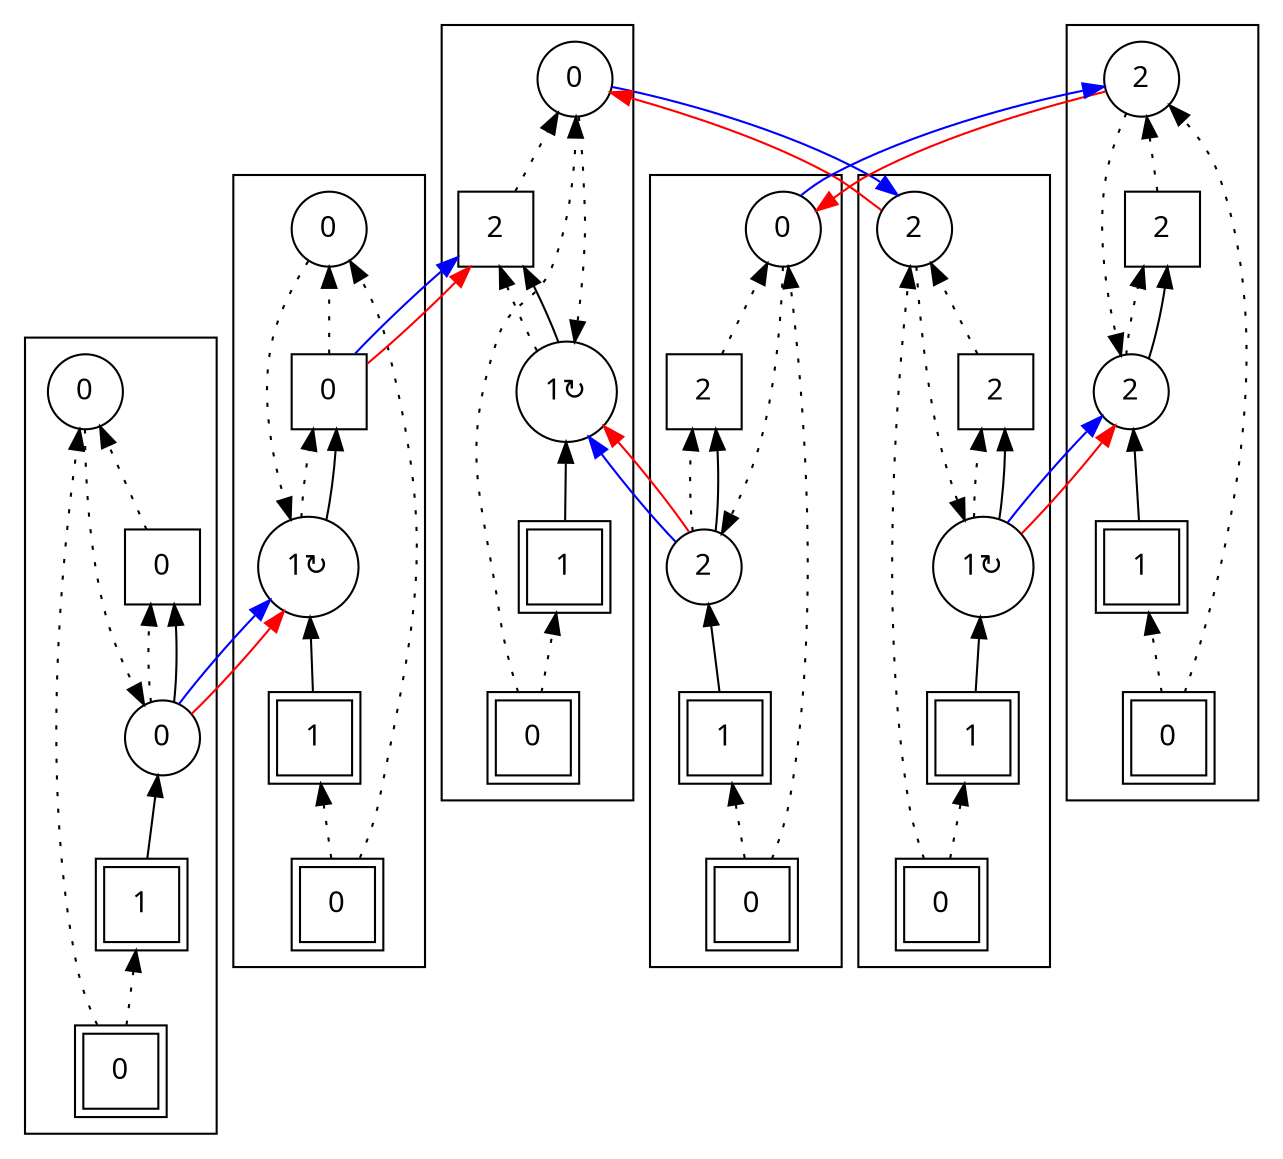 digraph G {
rankdir = BT;
subgraph cluster_Player1X1XGround0X1XSausage00X1XSausage10X1XIsland0X1X {
Node [ fontname="Apple Symbols"];
Player1X1XGround0X1XSausage00X1XSausage10X1XIsland0X1X_Player[ label ="1"  shape=square peripheries=2 ];
Player1X1XGround0X1XSausage00X1XSausage10X1XIsland0X1X_Ground[ label ="0"  shape=square peripheries=2 ];
Player1X1XGround0X1XSausage00X1XSausage10X1XIsland0X1X_Sausage0[ label ="0"  shape=circle ];
Player1X1XGround0X1XSausage00X1XSausage10X1XIsland0X1X_Sausage1[ label ="0"  shape=circle ];
Player1X1XGround0X1XSausage00X1XSausage10X1XIsland0X1X_Island[ label ="0"  shape=square ];
	"Player1X1XGround0X1XSausage00X1XSausage10X1XIsland0X1X_Ground" -> "Player1X1XGround0X1XSausage00X1XSausage10X1XIsland0X1X_Player" [style=dotted];
	"Player1X1XGround0X1XSausage00X1XSausage10X1XIsland0X1X_Player" -> "Player1X1XGround0X1XSausage00X1XSausage10X1XIsland0X1X_Sausage0";
	"Player1X1XGround0X1XSausage00X1XSausage10X1XIsland0X1X_Sausage1" -> "Player1X1XGround0X1XSausage00X1XSausage10X1XIsland0X1X_Sausage0" [style=dotted];
	"Player1X1XGround0X1XSausage00X1XSausage10X1XIsland0X1X_Sausage0" -> "Player1X1XGround0X1XSausage00X1XSausage10X1XIsland0X1X_Island" [style=dotted];
	"Player1X1XGround0X1XSausage00X1XSausage10X1XIsland0X1X_Sausage0" -> "Player1X1XGround0X1XSausage00X1XSausage10X1XIsland0X1X_Island";
	"Player1X1XGround0X1XSausage00X1XSausage10X1XIsland0X1X_Ground" -> "Player1X1XGround0X1XSausage00X1XSausage10X1XIsland0X1X_Sausage1" [style=dotted];
	"Player1X1XGround0X1XSausage00X1XSausage10X1XIsland0X1X_Island" -> "Player1X1XGround0X1XSausage00X1XSausage10X1XIsland0X1X_Sausage1" [style=dotted];
}
subgraph cluster_Player1X1XGround0X1XSausage01X2XSausage10X1XIsland0X1X {
Node [ fontname="Apple Symbols"];
Player1X1XGround0X1XSausage01X2XSausage10X1XIsland0X1X_Player[ label ="1"  shape=square peripheries=2 ];
Player1X1XGround0X1XSausage01X2XSausage10X1XIsland0X1X_Ground[ label ="0"  shape=square peripheries=2 ];
Player1X1XGround0X1XSausage01X2XSausage10X1XIsland0X1X_Sausage0[ label ="1&#8635;"  shape=circle ];
Player1X1XGround0X1XSausage01X2XSausage10X1XIsland0X1X_Sausage1[ label ="0"  shape=circle ];
Player1X1XGround0X1XSausage01X2XSausage10X1XIsland0X1X_Island[ label ="0"  shape=square ];
	"Player1X1XGround0X1XSausage01X2XSausage10X1XIsland0X1X_Ground" -> "Player1X1XGround0X1XSausage01X2XSausage10X1XIsland0X1X_Player" [style=dotted];
	"Player1X1XGround0X1XSausage01X2XSausage10X1XIsland0X1X_Player" -> "Player1X1XGround0X1XSausage01X2XSausage10X1XIsland0X1X_Sausage0";
	"Player1X1XGround0X1XSausage01X2XSausage10X1XIsland0X1X_Sausage1" -> "Player1X1XGround0X1XSausage01X2XSausage10X1XIsland0X1X_Sausage0" [style=dotted];
	"Player1X1XGround0X1XSausage01X2XSausage10X1XIsland0X1X_Sausage0" -> "Player1X1XGround0X1XSausage01X2XSausage10X1XIsland0X1X_Island" [style=dotted];
	"Player1X1XGround0X1XSausage01X2XSausage10X1XIsland0X1X_Sausage0" -> "Player1X1XGround0X1XSausage01X2XSausage10X1XIsland0X1X_Island";
	"Player1X1XGround0X1XSausage01X2XSausage10X1XIsland0X1X_Ground" -> "Player1X1XGround0X1XSausage01X2XSausage10X1XIsland0X1X_Sausage1" [style=dotted];
	"Player1X1XGround0X1XSausage01X2XSausage10X1XIsland0X1X_Island" -> "Player1X1XGround0X1XSausage01X2XSausage10X1XIsland0X1X_Sausage1" [style=dotted];
}
subgraph cluster_Player1X1XGround0X1XSausage01X2XSausage10X1XIsland2X1X {
Node [ fontname="Apple Symbols"];
Player1X1XGround0X1XSausage01X2XSausage10X1XIsland2X1X_Player[ label ="1"  shape=square peripheries=2 ];
Player1X1XGround0X1XSausage01X2XSausage10X1XIsland2X1X_Ground[ label ="0"  shape=square peripheries=2 ];
Player1X1XGround0X1XSausage01X2XSausage10X1XIsland2X1X_Sausage0[ label ="1&#8635;"  shape=circle ];
Player1X1XGround0X1XSausage01X2XSausage10X1XIsland2X1X_Sausage1[ label ="0"  shape=circle ];
Player1X1XGround0X1XSausage01X2XSausage10X1XIsland2X1X_Island[ label ="2"  shape=square ];
	"Player1X1XGround0X1XSausage01X2XSausage10X1XIsland2X1X_Ground" -> "Player1X1XGround0X1XSausage01X2XSausage10X1XIsland2X1X_Player" [style=dotted];
	"Player1X1XGround0X1XSausage01X2XSausage10X1XIsland2X1X_Player" -> "Player1X1XGround0X1XSausage01X2XSausage10X1XIsland2X1X_Sausage0";
	"Player1X1XGround0X1XSausage01X2XSausage10X1XIsland2X1X_Sausage1" -> "Player1X1XGround0X1XSausage01X2XSausage10X1XIsland2X1X_Sausage0" [style=dotted];
	"Player1X1XGround0X1XSausage01X2XSausage10X1XIsland2X1X_Sausage0" -> "Player1X1XGround0X1XSausage01X2XSausage10X1XIsland2X1X_Island" [style=dotted];
	"Player1X1XGround0X1XSausage01X2XSausage10X1XIsland2X1X_Sausage0" -> "Player1X1XGround0X1XSausage01X2XSausage10X1XIsland2X1X_Island";
	"Player1X1XGround0X1XSausage01X2XSausage10X1XIsland2X1X_Ground" -> "Player1X1XGround0X1XSausage01X2XSausage10X1XIsland2X1X_Sausage1" [style=dotted];
	"Player1X1XGround0X1XSausage01X2XSausage10X1XIsland2X1X_Island" -> "Player1X1XGround0X1XSausage01X2XSausage10X1XIsland2X1X_Sausage1" [style=dotted];
}
subgraph cluster_Player1X1XGround0X1XSausage01X2XSausage12X1XIsland2X1X {
Node [ fontname="Apple Symbols"];
Player1X1XGround0X1XSausage01X2XSausage12X1XIsland2X1X_Player[ label ="1"  shape=square peripheries=2 ];
Player1X1XGround0X1XSausage01X2XSausage12X1XIsland2X1X_Ground[ label ="0"  shape=square peripheries=2 ];
Player1X1XGround0X1XSausage01X2XSausage12X1XIsland2X1X_Sausage0[ label ="1&#8635;"  shape=circle ];
Player1X1XGround0X1XSausage01X2XSausage12X1XIsland2X1X_Sausage1[ label ="2"  shape=circle ];
Player1X1XGround0X1XSausage01X2XSausage12X1XIsland2X1X_Island[ label ="2"  shape=square ];
	"Player1X1XGround0X1XSausage01X2XSausage12X1XIsland2X1X_Ground" -> "Player1X1XGround0X1XSausage01X2XSausage12X1XIsland2X1X_Player" [style=dotted];
	"Player1X1XGround0X1XSausage01X2XSausage12X1XIsland2X1X_Player" -> "Player1X1XGround0X1XSausage01X2XSausage12X1XIsland2X1X_Sausage0";
	"Player1X1XGround0X1XSausage01X2XSausage12X1XIsland2X1X_Sausage1" -> "Player1X1XGround0X1XSausage01X2XSausage12X1XIsland2X1X_Sausage0" [style=dotted];
	"Player1X1XGround0X1XSausage01X2XSausage12X1XIsland2X1X_Sausage0" -> "Player1X1XGround0X1XSausage01X2XSausage12X1XIsland2X1X_Island" [style=dotted];
	"Player1X1XGround0X1XSausage01X2XSausage12X1XIsland2X1X_Sausage0" -> "Player1X1XGround0X1XSausage01X2XSausage12X1XIsland2X1X_Island";
	"Player1X1XGround0X1XSausage01X2XSausage12X1XIsland2X1X_Ground" -> "Player1X1XGround0X1XSausage01X2XSausage12X1XIsland2X1X_Sausage1" [style=dotted];
	"Player1X1XGround0X1XSausage01X2XSausage12X1XIsland2X1X_Island" -> "Player1X1XGround0X1XSausage01X2XSausage12X1XIsland2X1X_Sausage1" [style=dotted];
}
subgraph cluster_Player1X1XGround0X1XSausage02X1XSausage12X1XIsland2X1X {
Node [ fontname="Apple Symbols"];
Player1X1XGround0X1XSausage02X1XSausage12X1XIsland2X1X_Player[ label ="1"  shape=square peripheries=2 ];
Player1X1XGround0X1XSausage02X1XSausage12X1XIsland2X1X_Ground[ label ="0"  shape=square peripheries=2 ];
Player1X1XGround0X1XSausage02X1XSausage12X1XIsland2X1X_Sausage0[ label ="2"  shape=circle ];
Player1X1XGround0X1XSausage02X1XSausage12X1XIsland2X1X_Sausage1[ label ="2"  shape=circle ];
Player1X1XGround0X1XSausage02X1XSausage12X1XIsland2X1X_Island[ label ="2"  shape=square ];
	"Player1X1XGround0X1XSausage02X1XSausage12X1XIsland2X1X_Ground" -> "Player1X1XGround0X1XSausage02X1XSausage12X1XIsland2X1X_Player" [style=dotted];
	"Player1X1XGround0X1XSausage02X1XSausage12X1XIsland2X1X_Player" -> "Player1X1XGround0X1XSausage02X1XSausage12X1XIsland2X1X_Sausage0";
	"Player1X1XGround0X1XSausage02X1XSausage12X1XIsland2X1X_Sausage1" -> "Player1X1XGround0X1XSausage02X1XSausage12X1XIsland2X1X_Sausage0" [style=dotted];
	"Player1X1XGround0X1XSausage02X1XSausage12X1XIsland2X1X_Sausage0" -> "Player1X1XGround0X1XSausage02X1XSausage12X1XIsland2X1X_Island" [style=dotted];
	"Player1X1XGround0X1XSausage02X1XSausage12X1XIsland2X1X_Sausage0" -> "Player1X1XGround0X1XSausage02X1XSausage12X1XIsland2X1X_Island";
	"Player1X1XGround0X1XSausage02X1XSausage12X1XIsland2X1X_Ground" -> "Player1X1XGround0X1XSausage02X1XSausage12X1XIsland2X1X_Sausage1" [style=dotted];
	"Player1X1XGround0X1XSausage02X1XSausage12X1XIsland2X1X_Island" -> "Player1X1XGround0X1XSausage02X1XSausage12X1XIsland2X1X_Sausage1" [style=dotted];
}
subgraph cluster_Player1X1XGround0X1XSausage02X1XSausage10X1XIsland2X1X {
Node [ fontname="Apple Symbols"];
Player1X1XGround0X1XSausage02X1XSausage10X1XIsland2X1X_Player[ label ="1"  shape=square peripheries=2 ];
Player1X1XGround0X1XSausage02X1XSausage10X1XIsland2X1X_Ground[ label ="0"  shape=square peripheries=2 ];
Player1X1XGround0X1XSausage02X1XSausage10X1XIsland2X1X_Sausage0[ label ="2"  shape=circle ];
Player1X1XGround0X1XSausage02X1XSausage10X1XIsland2X1X_Sausage1[ label ="0"  shape=circle ];
Player1X1XGround0X1XSausage02X1XSausage10X1XIsland2X1X_Island[ label ="2"  shape=square ];
	"Player1X1XGround0X1XSausage02X1XSausage10X1XIsland2X1X_Ground" -> "Player1X1XGround0X1XSausage02X1XSausage10X1XIsland2X1X_Player" [style=dotted];
	"Player1X1XGround0X1XSausage02X1XSausage10X1XIsland2X1X_Player" -> "Player1X1XGround0X1XSausage02X1XSausage10X1XIsland2X1X_Sausage0";
	"Player1X1XGround0X1XSausage02X1XSausage10X1XIsland2X1X_Sausage1" -> "Player1X1XGround0X1XSausage02X1XSausage10X1XIsland2X1X_Sausage0" [style=dotted];
	"Player1X1XGround0X1XSausage02X1XSausage10X1XIsland2X1X_Sausage0" -> "Player1X1XGround0X1XSausage02X1XSausage10X1XIsland2X1X_Island" [style=dotted];
	"Player1X1XGround0X1XSausage02X1XSausage10X1XIsland2X1X_Sausage0" -> "Player1X1XGround0X1XSausage02X1XSausage10X1XIsland2X1X_Island";
	"Player1X1XGround0X1XSausage02X1XSausage10X1XIsland2X1X_Ground" -> "Player1X1XGround0X1XSausage02X1XSausage10X1XIsland2X1X_Sausage1" [style=dotted];
	"Player1X1XGround0X1XSausage02X1XSausage10X1XIsland2X1X_Island" -> "Player1X1XGround0X1XSausage02X1XSausage10X1XIsland2X1X_Sausage1" [style=dotted];
}
	"Player1X1XGround0X1XSausage00X1XSausage10X1XIsland0X1X_Sausage0" -> "Player1X1XGround0X1XSausage01X2XSausage10X1XIsland0X1X_Sausage0" [ ltail = Player1X1XGround0X1XSausage00X1XSausage10X1XIsland0X1X_Sausage0 rtail = Player1X1XGround0X1XSausage01X2XSausage10X1XIsland0X1X_Sausage0 color=blue ];
	"Player1X1XGround0X1XSausage00X1XSausage10X1XIsland0X1X_Sausage0" -> "Player1X1XGround0X1XSausage01X2XSausage10X1XIsland0X1X_Sausage0" [ ltail = Player1X1XGround0X1XSausage00X1XSausage10X1XIsland0X1X_Sausage0 rtail = Player1X1XGround0X1XSausage01X2XSausage10X1XIsland0X1X_Sausage0 color=red ];
	"Player1X1XGround0X1XSausage01X2XSausage10X1XIsland0X1X_Island" -> "Player1X1XGround0X1XSausage01X2XSausage10X1XIsland2X1X_Island" [ ltail = Player1X1XGround0X1XSausage01X2XSausage10X1XIsland0X1X_Island rtail = Player1X1XGround0X1XSausage01X2XSausage10X1XIsland2X1X_Island color=blue ];
	"Player1X1XGround0X1XSausage01X2XSausage10X1XIsland0X1X_Island" -> "Player1X1XGround0X1XSausage01X2XSausage10X1XIsland2X1X_Island" [ ltail = Player1X1XGround0X1XSausage01X2XSausage10X1XIsland0X1X_Island rtail = Player1X1XGround0X1XSausage01X2XSausage10X1XIsland2X1X_Island color=red ];
	"Player1X1XGround0X1XSausage01X2XSausage10X1XIsland2X1X_Sausage1" -> "Player1X1XGround0X1XSausage01X2XSausage12X1XIsland2X1X_Sausage1" [ ltail = Player1X1XGround0X1XSausage01X2XSausage10X1XIsland2X1X_Sausage1 rtail = Player1X1XGround0X1XSausage01X2XSausage12X1XIsland2X1X_Sausage1 color=blue ];
	"Player1X1XGround0X1XSausage01X2XSausage12X1XIsland2X1X_Sausage0" -> "Player1X1XGround0X1XSausage02X1XSausage12X1XIsland2X1X_Sausage0" [ ltail = Player1X1XGround0X1XSausage01X2XSausage12X1XIsland2X1X_Sausage0 rtail = Player1X1XGround0X1XSausage02X1XSausage12X1XIsland2X1X_Sausage0 color=blue ];
	"Player1X1XGround0X1XSausage01X2XSausage12X1XIsland2X1X_Sausage0" -> "Player1X1XGround0X1XSausage02X1XSausage12X1XIsland2X1X_Sausage0" [ ltail = Player1X1XGround0X1XSausage01X2XSausage12X1XIsland2X1X_Sausage0 rtail = Player1X1XGround0X1XSausage02X1XSausage12X1XIsland2X1X_Sausage0 color=red ];
	"Player1X1XGround0X1XSausage01X2XSausage12X1XIsland2X1X_Sausage1" -> "Player1X1XGround0X1XSausage01X2XSausage10X1XIsland2X1X_Sausage1" [ ltail = Player1X1XGround0X1XSausage01X2XSausage12X1XIsland2X1X_Sausage1 rtail = Player1X1XGround0X1XSausage01X2XSausage10X1XIsland2X1X_Sausage1 color=red ];
	"Player1X1XGround0X1XSausage02X1XSausage12X1XIsland2X1X_Sausage1" -> "Player1X1XGround0X1XSausage02X1XSausage10X1XIsland2X1X_Sausage1" [ ltail = Player1X1XGround0X1XSausage02X1XSausage12X1XIsland2X1X_Sausage1 rtail = Player1X1XGround0X1XSausage02X1XSausage10X1XIsland2X1X_Sausage1 color=red ];
	"Player1X1XGround0X1XSausage02X1XSausage10X1XIsland2X1X_Sausage0" -> "Player1X1XGround0X1XSausage01X2XSausage10X1XIsland2X1X_Sausage0" [ ltail = Player1X1XGround0X1XSausage02X1XSausage10X1XIsland2X1X_Sausage0 rtail = Player1X1XGround0X1XSausage01X2XSausage10X1XIsland2X1X_Sausage0 color=blue ];
	"Player1X1XGround0X1XSausage02X1XSausage10X1XIsland2X1X_Sausage0" -> "Player1X1XGround0X1XSausage01X2XSausage10X1XIsland2X1X_Sausage0" [ ltail = Player1X1XGround0X1XSausage02X1XSausage10X1XIsland2X1X_Sausage0 rtail = Player1X1XGround0X1XSausage01X2XSausage10X1XIsland2X1X_Sausage0 color=red ];
	"Player1X1XGround0X1XSausage02X1XSausage10X1XIsland2X1X_Sausage1" -> "Player1X1XGround0X1XSausage02X1XSausage12X1XIsland2X1X_Sausage1" [ ltail = Player1X1XGround0X1XSausage02X1XSausage10X1XIsland2X1X_Sausage1 rtail = Player1X1XGround0X1XSausage02X1XSausage12X1XIsland2X1X_Sausage1 color=blue ];
}